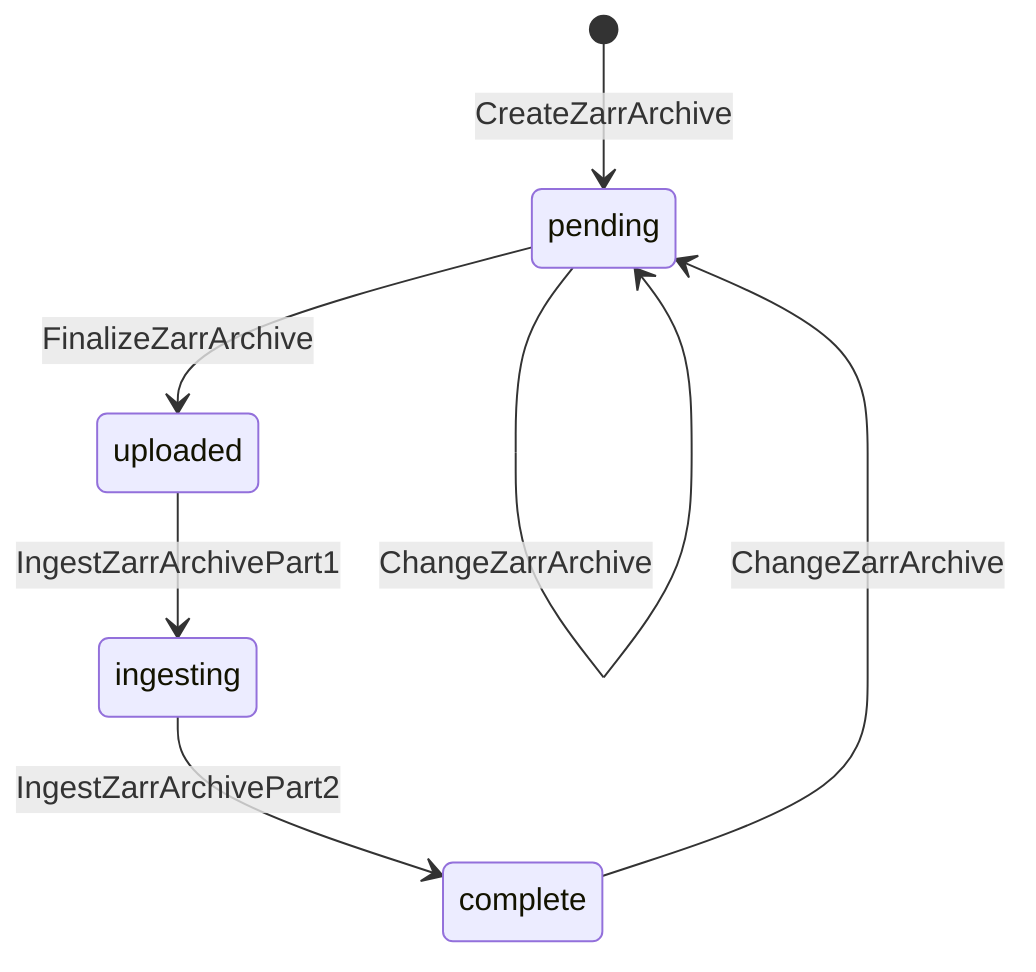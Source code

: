stateDiagram-v2
    [*] --> pending: CreateZarrArchive
    pending --> uploaded: FinalizeZarrArchive
    pending --> pending: ChangeZarrArchive
    uploaded --> ingesting: IngestZarrArchivePart1
    ingesting --> complete: IngestZarrArchivePart2
    complete --> pending: ChangeZarrArchive